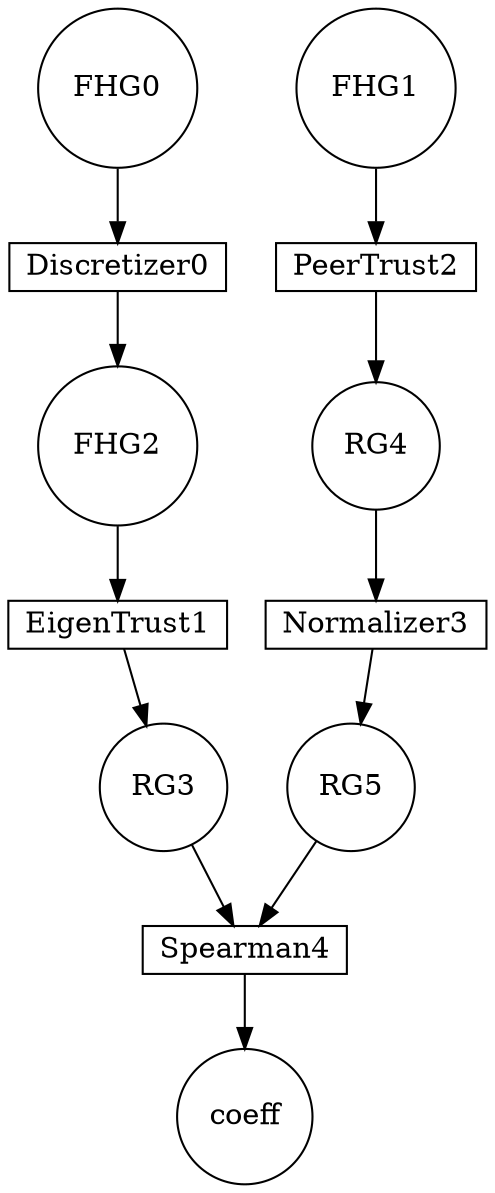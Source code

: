 digraph G {FHG0[shape=circle,label=FHG0];Discretizer0[shape=rect,height=0.01,width=1, label=Discretizer0];FHG0 -> Discretizer0[label=""];FHG2[shape=circle,label=FHG2];Discretizer0[shape=box];Discretizer0 -> FHG2[label=""];FHG2[shape=circle,label=FHG2];EigenTrust1[shape=rect,height=0.01,width=1, label=EigenTrust1];FHG2 -> EigenTrust1[label=""];RG3[shape=circle,label=RG3];EigenTrust1[shape=box];EigenTrust1 -> RG3[label=""];FHG1[shape=circle,label=FHG1];PeerTrust2[shape=rect,height=0.01,width=1, label=PeerTrust2];FHG1 -> PeerTrust2[label=""];RG4[shape=circle,label=RG4];PeerTrust2[shape=box];PeerTrust2 -> RG4[label=""];RG4[shape=circle,label=RG4];Normalizer3[shape=rect,height=0.01,width=1, label=Normalizer3];RG4 -> Normalizer3[label=""];RG5[shape=circle,label=RG5];Normalizer3[shape=box];Normalizer3 -> RG5[label=""];RG3[shape=circle,label=RG3];Spearman4[shape=rect,height=0.01,width=1, label=Spearman4];RG3 -> Spearman4[label=""];RG5[shape=circle,label=RG5];Spearman4[shape=rect,height=0.01,width=1, label=Spearman4];RG5 -> Spearman4[label=""];coeff[shape=circle,label=coeff];Spearman4[shape=box];Spearman4 -> coeff[label=""];}